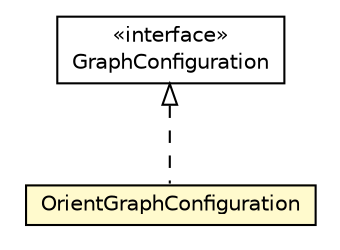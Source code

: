 #!/usr/local/bin/dot
#
# Class diagram 
# Generated by UMLGraph version R5_6-24-gf6e263 (http://www.umlgraph.org/)
#

digraph G {
	edge [fontname="Helvetica",fontsize=10,labelfontname="Helvetica",labelfontsize=10];
	node [fontname="Helvetica",fontsize=10,shape=plaintext];
	nodesep=0.25;
	ranksep=0.5;
	// com.tinkerpop.rexster.OrientGraphConfiguration
	c7690497 [label=<<table title="com.tinkerpop.rexster.OrientGraphConfiguration" border="0" cellborder="1" cellspacing="0" cellpadding="2" port="p" bgcolor="lemonChiffon" href="./OrientGraphConfiguration.html">
		<tr><td><table border="0" cellspacing="0" cellpadding="1">
<tr><td align="center" balign="center"> OrientGraphConfiguration </td></tr>
		</table></td></tr>
		</table>>, URL="./OrientGraphConfiguration.html", fontname="Helvetica", fontcolor="black", fontsize=10.0];
	//com.tinkerpop.rexster.OrientGraphConfiguration implements com.tinkerpop.rexster.config.GraphConfiguration
	c7690847:p -> c7690497:p [dir=back,arrowtail=empty,style=dashed];
	// com.tinkerpop.rexster.config.GraphConfiguration
	c7690847 [label=<<table title="com.tinkerpop.rexster.config.GraphConfiguration" border="0" cellborder="1" cellspacing="0" cellpadding="2" port="p" href="http://java.sun.com/j2se/1.4.2/docs/api/com/tinkerpop/rexster/config/GraphConfiguration.html">
		<tr><td><table border="0" cellspacing="0" cellpadding="1">
<tr><td align="center" balign="center"> &#171;interface&#187; </td></tr>
<tr><td align="center" balign="center"> GraphConfiguration </td></tr>
		</table></td></tr>
		</table>>, URL="http://java.sun.com/j2se/1.4.2/docs/api/com/tinkerpop/rexster/config/GraphConfiguration.html", fontname="Helvetica", fontcolor="black", fontsize=10.0];
}

